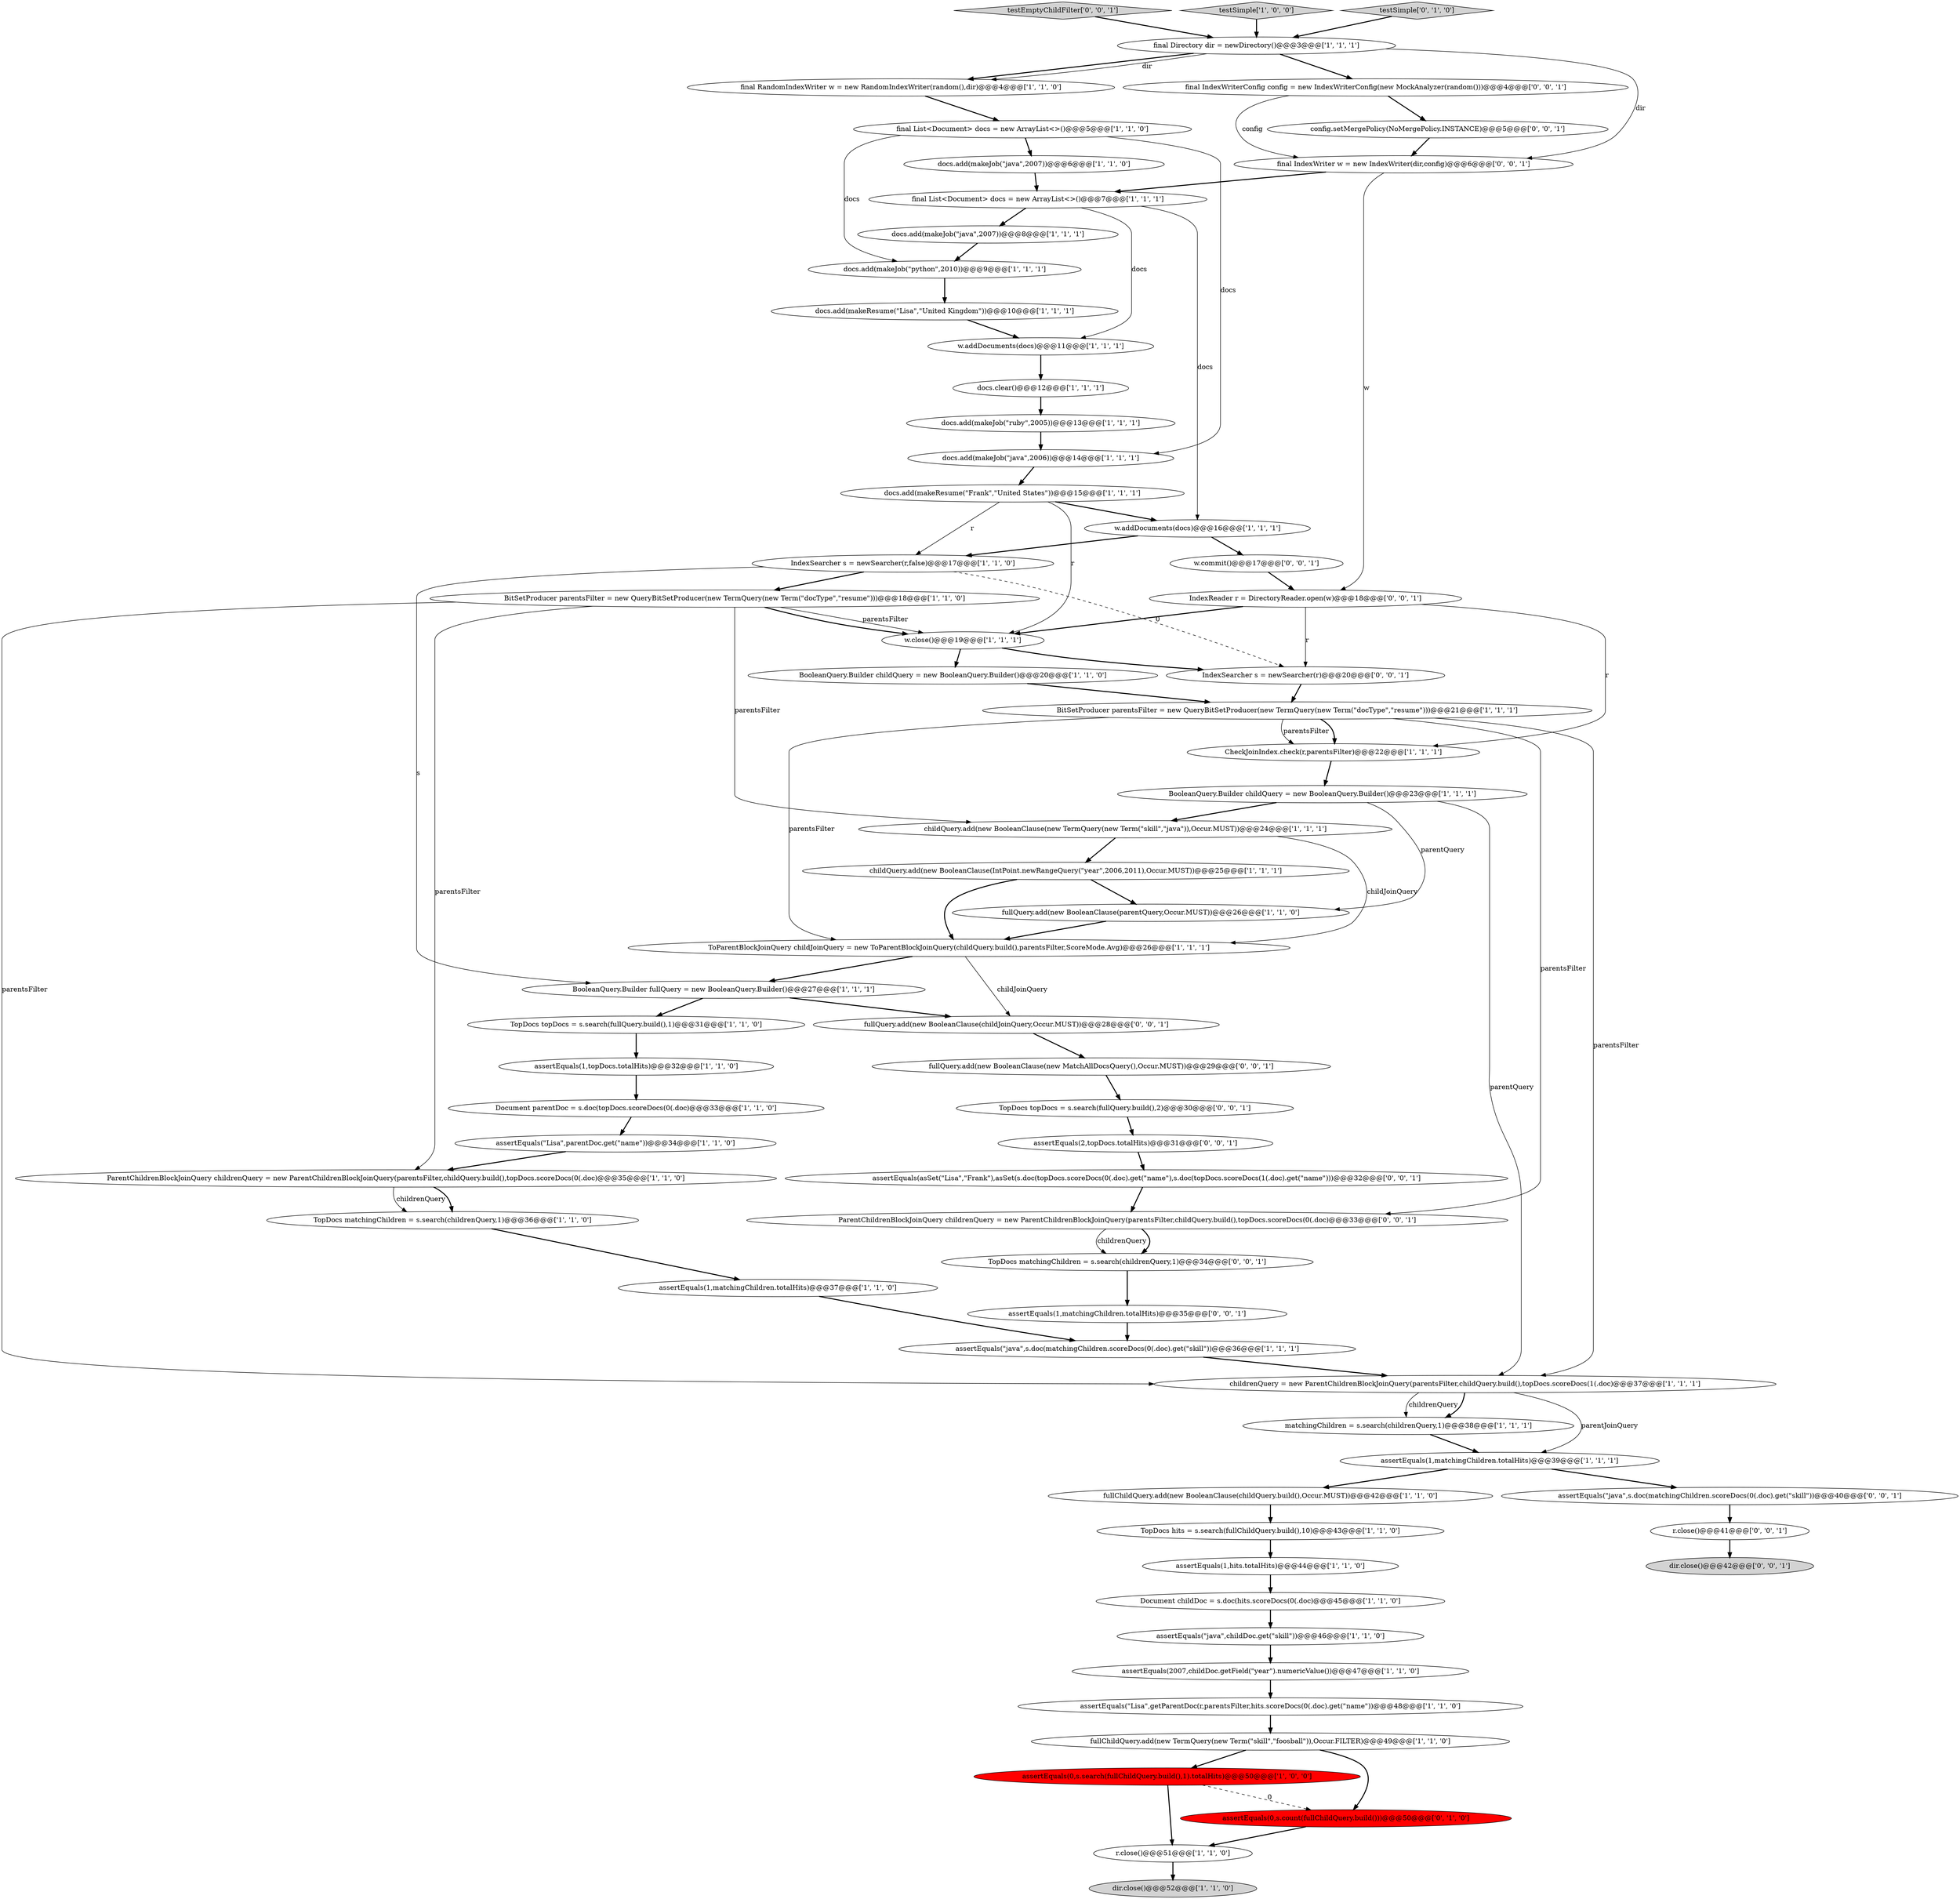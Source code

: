 digraph {
34 [style = filled, label = "assertEquals(\"Lisa\",getParentDoc(r,parentsFilter,hits.scoreDocs(0(.doc).get(\"name\"))@@@48@@@['1', '1', '0']", fillcolor = white, shape = ellipse image = "AAA0AAABBB1BBB"];
23 [style = filled, label = "CheckJoinIndex.check(r,parentsFilter)@@@22@@@['1', '1', '1']", fillcolor = white, shape = ellipse image = "AAA0AAABBB1BBB"];
3 [style = filled, label = "fullChildQuery.add(new TermQuery(new Term(\"skill\",\"foosball\")),Occur.FILTER)@@@49@@@['1', '1', '0']", fillcolor = white, shape = ellipse image = "AAA0AAABBB1BBB"];
0 [style = filled, label = "Document parentDoc = s.doc(topDocs.scoreDocs(0(.doc)@@@33@@@['1', '1', '0']", fillcolor = white, shape = ellipse image = "AAA0AAABBB1BBB"];
1 [style = filled, label = "TopDocs hits = s.search(fullChildQuery.build(),10)@@@43@@@['1', '1', '0']", fillcolor = white, shape = ellipse image = "AAA0AAABBB1BBB"];
46 [style = filled, label = "assertEquals(\"java\",s.doc(matchingChildren.scoreDocs(0(.doc).get(\"skill\"))@@@36@@@['1', '1', '1']", fillcolor = white, shape = ellipse image = "AAA0AAABBB1BBB"];
9 [style = filled, label = "IndexSearcher s = newSearcher(r,false)@@@17@@@['1', '1', '0']", fillcolor = white, shape = ellipse image = "AAA0AAABBB1BBB"];
13 [style = filled, label = "BitSetProducer parentsFilter = new QueryBitSetProducer(new TermQuery(new Term(\"docType\",\"resume\")))@@@18@@@['1', '1', '0']", fillcolor = white, shape = ellipse image = "AAA0AAABBB1BBB"];
35 [style = filled, label = "docs.clear()@@@12@@@['1', '1', '1']", fillcolor = white, shape = ellipse image = "AAA0AAABBB1BBB"];
63 [style = filled, label = "fullQuery.add(new BooleanClause(new MatchAllDocsQuery(),Occur.MUST))@@@29@@@['0', '0', '1']", fillcolor = white, shape = ellipse image = "AAA0AAABBB3BBB"];
17 [style = filled, label = "BooleanQuery.Builder fullQuery = new BooleanQuery.Builder()@@@27@@@['1', '1', '1']", fillcolor = white, shape = ellipse image = "AAA0AAABBB1BBB"];
64 [style = filled, label = "testEmptyChildFilter['0', '0', '1']", fillcolor = lightgray, shape = diamond image = "AAA0AAABBB3BBB"];
58 [style = filled, label = "TopDocs topDocs = s.search(fullQuery.build(),2)@@@30@@@['0', '0', '1']", fillcolor = white, shape = ellipse image = "AAA0AAABBB3BBB"];
16 [style = filled, label = "assertEquals(1,hits.totalHits)@@@44@@@['1', '1', '0']", fillcolor = white, shape = ellipse image = "AAA0AAABBB1BBB"];
30 [style = filled, label = "docs.add(makeJob(\"ruby\",2005))@@@13@@@['1', '1', '1']", fillcolor = white, shape = ellipse image = "AAA0AAABBB1BBB"];
15 [style = filled, label = "assertEquals(2007,childDoc.getField(\"year\").numericValue())@@@47@@@['1', '1', '0']", fillcolor = white, shape = ellipse image = "AAA0AAABBB1BBB"];
32 [style = filled, label = "Document childDoc = s.doc(hits.scoreDocs(0(.doc)@@@45@@@['1', '1', '0']", fillcolor = white, shape = ellipse image = "AAA0AAABBB1BBB"];
26 [style = filled, label = "docs.add(makeResume(\"Lisa\",\"United Kingdom\"))@@@10@@@['1', '1', '1']", fillcolor = white, shape = ellipse image = "AAA0AAABBB1BBB"];
21 [style = filled, label = "r.close()@@@51@@@['1', '1', '0']", fillcolor = white, shape = ellipse image = "AAA0AAABBB1BBB"];
33 [style = filled, label = "childQuery.add(new BooleanClause(IntPoint.newRangeQuery(\"year\",2006,2011),Occur.MUST))@@@25@@@['1', '1', '1']", fillcolor = white, shape = ellipse image = "AAA0AAABBB1BBB"];
5 [style = filled, label = "TopDocs matchingChildren = s.search(childrenQuery,1)@@@36@@@['1', '1', '0']", fillcolor = white, shape = ellipse image = "AAA0AAABBB1BBB"];
51 [style = filled, label = "r.close()@@@41@@@['0', '0', '1']", fillcolor = white, shape = ellipse image = "AAA0AAABBB3BBB"];
6 [style = filled, label = "docs.add(makeJob(\"java\",2007))@@@8@@@['1', '1', '1']", fillcolor = white, shape = ellipse image = "AAA0AAABBB1BBB"];
42 [style = filled, label = "assertEquals(\"Lisa\",parentDoc.get(\"name\"))@@@34@@@['1', '1', '0']", fillcolor = white, shape = ellipse image = "AAA0AAABBB1BBB"];
67 [style = filled, label = "final IndexWriter w = new IndexWriter(dir,config)@@@6@@@['0', '0', '1']", fillcolor = white, shape = ellipse image = "AAA0AAABBB3BBB"];
61 [style = filled, label = "IndexSearcher s = newSearcher(r)@@@20@@@['0', '0', '1']", fillcolor = white, shape = ellipse image = "AAA0AAABBB3BBB"];
57 [style = filled, label = "TopDocs matchingChildren = s.search(childrenQuery,1)@@@34@@@['0', '0', '1']", fillcolor = white, shape = ellipse image = "AAA0AAABBB3BBB"];
27 [style = filled, label = "w.addDocuments(docs)@@@11@@@['1', '1', '1']", fillcolor = white, shape = ellipse image = "AAA0AAABBB1BBB"];
39 [style = filled, label = "TopDocs topDocs = s.search(fullQuery.build(),1)@@@31@@@['1', '1', '0']", fillcolor = white, shape = ellipse image = "AAA0AAABBB1BBB"];
55 [style = filled, label = "config.setMergePolicy(NoMergePolicy.INSTANCE)@@@5@@@['0', '0', '1']", fillcolor = white, shape = ellipse image = "AAA0AAABBB3BBB"];
11 [style = filled, label = "fullChildQuery.add(new BooleanClause(childQuery.build(),Occur.MUST))@@@42@@@['1', '1', '0']", fillcolor = white, shape = ellipse image = "AAA0AAABBB1BBB"];
19 [style = filled, label = "w.addDocuments(docs)@@@16@@@['1', '1', '1']", fillcolor = white, shape = ellipse image = "AAA0AAABBB1BBB"];
59 [style = filled, label = "assertEquals(1,matchingChildren.totalHits)@@@35@@@['0', '0', '1']", fillcolor = white, shape = ellipse image = "AAA0AAABBB3BBB"];
65 [style = filled, label = "w.commit()@@@17@@@['0', '0', '1']", fillcolor = white, shape = ellipse image = "AAA0AAABBB3BBB"];
8 [style = filled, label = "final RandomIndexWriter w = new RandomIndexWriter(random(),dir)@@@4@@@['1', '1', '0']", fillcolor = white, shape = ellipse image = "AAA0AAABBB1BBB"];
36 [style = filled, label = "testSimple['1', '0', '0']", fillcolor = lightgray, shape = diamond image = "AAA0AAABBB1BBB"];
66 [style = filled, label = "IndexReader r = DirectoryReader.open(w)@@@18@@@['0', '0', '1']", fillcolor = white, shape = ellipse image = "AAA0AAABBB3BBB"];
47 [style = filled, label = "matchingChildren = s.search(childrenQuery,1)@@@38@@@['1', '1', '1']", fillcolor = white, shape = ellipse image = "AAA0AAABBB1BBB"];
49 [style = filled, label = "testSimple['0', '1', '0']", fillcolor = lightgray, shape = diamond image = "AAA0AAABBB2BBB"];
44 [style = filled, label = "dir.close()@@@52@@@['1', '1', '0']", fillcolor = lightgray, shape = ellipse image = "AAA0AAABBB1BBB"];
54 [style = filled, label = "assertEquals(\"java\",s.doc(matchingChildren.scoreDocs(0(.doc).get(\"skill\"))@@@40@@@['0', '0', '1']", fillcolor = white, shape = ellipse image = "AAA0AAABBB3BBB"];
12 [style = filled, label = "assertEquals(0,s.search(fullChildQuery.build(),1).totalHits)@@@50@@@['1', '0', '0']", fillcolor = red, shape = ellipse image = "AAA1AAABBB1BBB"];
56 [style = filled, label = "ParentChildrenBlockJoinQuery childrenQuery = new ParentChildrenBlockJoinQuery(parentsFilter,childQuery.build(),topDocs.scoreDocs(0(.doc)@@@33@@@['0', '0', '1']", fillcolor = white, shape = ellipse image = "AAA0AAABBB3BBB"];
50 [style = filled, label = "assertEquals(0,s.count(fullChildQuery.build()))@@@50@@@['0', '1', '0']", fillcolor = red, shape = ellipse image = "AAA1AAABBB2BBB"];
18 [style = filled, label = "w.close()@@@19@@@['1', '1', '1']", fillcolor = white, shape = ellipse image = "AAA0AAABBB1BBB"];
29 [style = filled, label = "BooleanQuery.Builder childQuery = new BooleanQuery.Builder()@@@20@@@['1', '1', '0']", fillcolor = white, shape = ellipse image = "AAA0AAABBB1BBB"];
48 [style = filled, label = "BitSetProducer parentsFilter = new QueryBitSetProducer(new TermQuery(new Term(\"docType\",\"resume\")))@@@21@@@['1', '1', '1']", fillcolor = white, shape = ellipse image = "AAA0AAABBB1BBB"];
31 [style = filled, label = "final List<Document> docs = new ArrayList<>()@@@7@@@['1', '1', '1']", fillcolor = white, shape = ellipse image = "AAA0AAABBB1BBB"];
43 [style = filled, label = "assertEquals(\"java\",childDoc.get(\"skill\"))@@@46@@@['1', '1', '0']", fillcolor = white, shape = ellipse image = "AAA0AAABBB1BBB"];
14 [style = filled, label = "ToParentBlockJoinQuery childJoinQuery = new ToParentBlockJoinQuery(childQuery.build(),parentsFilter,ScoreMode.Avg)@@@26@@@['1', '1', '1']", fillcolor = white, shape = ellipse image = "AAA0AAABBB1BBB"];
20 [style = filled, label = "docs.add(makeResume(\"Frank\",\"United States\"))@@@15@@@['1', '1', '1']", fillcolor = white, shape = ellipse image = "AAA0AAABBB1BBB"];
24 [style = filled, label = "assertEquals(1,topDocs.totalHits)@@@32@@@['1', '1', '0']", fillcolor = white, shape = ellipse image = "AAA0AAABBB1BBB"];
38 [style = filled, label = "final List<Document> docs = new ArrayList<>()@@@5@@@['1', '1', '0']", fillcolor = white, shape = ellipse image = "AAA0AAABBB1BBB"];
25 [style = filled, label = "docs.add(makeJob(\"python\",2010))@@@9@@@['1', '1', '1']", fillcolor = white, shape = ellipse image = "AAA0AAABBB1BBB"];
4 [style = filled, label = "docs.add(makeJob(\"java\",2007))@@@6@@@['1', '1', '0']", fillcolor = white, shape = ellipse image = "AAA0AAABBB1BBB"];
40 [style = filled, label = "assertEquals(1,matchingChildren.totalHits)@@@37@@@['1', '1', '0']", fillcolor = white, shape = ellipse image = "AAA0AAABBB1BBB"];
7 [style = filled, label = "childrenQuery = new ParentChildrenBlockJoinQuery(parentsFilter,childQuery.build(),topDocs.scoreDocs(1(.doc)@@@37@@@['1', '1', '1']", fillcolor = white, shape = ellipse image = "AAA0AAABBB1BBB"];
37 [style = filled, label = "fullQuery.add(new BooleanClause(parentQuery,Occur.MUST))@@@26@@@['1', '1', '0']", fillcolor = white, shape = ellipse image = "AAA0AAABBB1BBB"];
45 [style = filled, label = "docs.add(makeJob(\"java\",2006))@@@14@@@['1', '1', '1']", fillcolor = white, shape = ellipse image = "AAA0AAABBB1BBB"];
52 [style = filled, label = "fullQuery.add(new BooleanClause(childJoinQuery,Occur.MUST))@@@28@@@['0', '0', '1']", fillcolor = white, shape = ellipse image = "AAA0AAABBB3BBB"];
60 [style = filled, label = "final IndexWriterConfig config = new IndexWriterConfig(new MockAnalyzer(random()))@@@4@@@['0', '0', '1']", fillcolor = white, shape = ellipse image = "AAA0AAABBB3BBB"];
22 [style = filled, label = "childQuery.add(new BooleanClause(new TermQuery(new Term(\"skill\",\"java\")),Occur.MUST))@@@24@@@['1', '1', '1']", fillcolor = white, shape = ellipse image = "AAA0AAABBB1BBB"];
62 [style = filled, label = "assertEquals(asSet(\"Lisa\",\"Frank\"),asSet(s.doc(topDocs.scoreDocs(0(.doc).get(\"name\"),s.doc(topDocs.scoreDocs(1(.doc).get(\"name\")))@@@32@@@['0', '0', '1']", fillcolor = white, shape = ellipse image = "AAA0AAABBB3BBB"];
68 [style = filled, label = "dir.close()@@@42@@@['0', '0', '1']", fillcolor = lightgray, shape = ellipse image = "AAA0AAABBB3BBB"];
10 [style = filled, label = "BooleanQuery.Builder childQuery = new BooleanQuery.Builder()@@@23@@@['1', '1', '1']", fillcolor = white, shape = ellipse image = "AAA0AAABBB1BBB"];
41 [style = filled, label = "assertEquals(1,matchingChildren.totalHits)@@@39@@@['1', '1', '1']", fillcolor = white, shape = ellipse image = "AAA0AAABBB1BBB"];
2 [style = filled, label = "ParentChildrenBlockJoinQuery childrenQuery = new ParentChildrenBlockJoinQuery(parentsFilter,childQuery.build(),topDocs.scoreDocs(0(.doc)@@@35@@@['1', '1', '0']", fillcolor = white, shape = ellipse image = "AAA0AAABBB1BBB"];
53 [style = filled, label = "assertEquals(2,topDocs.totalHits)@@@31@@@['0', '0', '1']", fillcolor = white, shape = ellipse image = "AAA0AAABBB3BBB"];
28 [style = filled, label = "final Directory dir = newDirectory()@@@3@@@['1', '1', '1']", fillcolor = white, shape = ellipse image = "AAA0AAABBB1BBB"];
22->14 [style = solid, label="childJoinQuery"];
67->31 [style = bold, label=""];
38->4 [style = bold, label=""];
36->28 [style = bold, label=""];
14->17 [style = bold, label=""];
39->24 [style = bold, label=""];
41->11 [style = bold, label=""];
57->59 [style = bold, label=""];
48->56 [style = solid, label="parentsFilter"];
13->18 [style = solid, label="parentsFilter"];
13->22 [style = solid, label="parentsFilter"];
31->6 [style = bold, label=""];
18->61 [style = bold, label=""];
2->5 [style = solid, label="childrenQuery"];
19->9 [style = bold, label=""];
46->7 [style = bold, label=""];
41->54 [style = bold, label=""];
20->18 [style = solid, label="r"];
62->56 [style = bold, label=""];
22->33 [style = bold, label=""];
21->44 [style = bold, label=""];
66->23 [style = solid, label="r"];
42->2 [style = bold, label=""];
60->67 [style = solid, label="config"];
15->34 [style = bold, label=""];
12->21 [style = bold, label=""];
24->0 [style = bold, label=""];
28->67 [style = solid, label="dir"];
0->42 [style = bold, label=""];
48->7 [style = solid, label="parentsFilter"];
65->66 [style = bold, label=""];
16->32 [style = bold, label=""];
56->57 [style = bold, label=""];
8->38 [style = bold, label=""];
10->37 [style = solid, label="parentQuery"];
31->27 [style = solid, label="docs"];
60->55 [style = bold, label=""];
61->48 [style = bold, label=""];
26->27 [style = bold, label=""];
1->16 [style = bold, label=""];
17->39 [style = bold, label=""];
25->26 [style = bold, label=""];
23->10 [style = bold, label=""];
31->19 [style = solid, label="docs"];
47->41 [style = bold, label=""];
20->19 [style = bold, label=""];
52->63 [style = bold, label=""];
13->18 [style = bold, label=""];
59->46 [style = bold, label=""];
7->47 [style = solid, label="childrenQuery"];
17->52 [style = bold, label=""];
13->2 [style = solid, label="parentsFilter"];
48->14 [style = solid, label="parentsFilter"];
49->28 [style = bold, label=""];
45->20 [style = bold, label=""];
3->12 [style = bold, label=""];
27->35 [style = bold, label=""];
53->62 [style = bold, label=""];
4->31 [style = bold, label=""];
9->61 [style = dashed, label="0"];
48->23 [style = bold, label=""];
58->53 [style = bold, label=""];
28->60 [style = bold, label=""];
28->8 [style = bold, label=""];
48->23 [style = solid, label="parentsFilter"];
7->41 [style = solid, label="parentJoinQuery"];
55->67 [style = bold, label=""];
20->9 [style = solid, label="r"];
5->40 [style = bold, label=""];
33->37 [style = bold, label=""];
35->30 [style = bold, label=""];
10->7 [style = solid, label="parentQuery"];
2->5 [style = bold, label=""];
3->50 [style = bold, label=""];
67->66 [style = solid, label="w"];
54->51 [style = bold, label=""];
10->22 [style = bold, label=""];
33->14 [style = bold, label=""];
38->25 [style = solid, label="docs"];
7->47 [style = bold, label=""];
11->1 [style = bold, label=""];
51->68 [style = bold, label=""];
14->52 [style = solid, label="childJoinQuery"];
19->65 [style = bold, label=""];
32->43 [style = bold, label=""];
40->46 [style = bold, label=""];
63->58 [style = bold, label=""];
38->45 [style = solid, label="docs"];
37->14 [style = bold, label=""];
18->29 [style = bold, label=""];
43->15 [style = bold, label=""];
34->3 [style = bold, label=""];
66->18 [style = bold, label=""];
56->57 [style = solid, label="childrenQuery"];
9->17 [style = solid, label="s"];
29->48 [style = bold, label=""];
50->21 [style = bold, label=""];
64->28 [style = bold, label=""];
12->50 [style = dashed, label="0"];
13->7 [style = solid, label="parentsFilter"];
66->61 [style = solid, label="r"];
30->45 [style = bold, label=""];
6->25 [style = bold, label=""];
9->13 [style = bold, label=""];
28->8 [style = solid, label="dir"];
}
